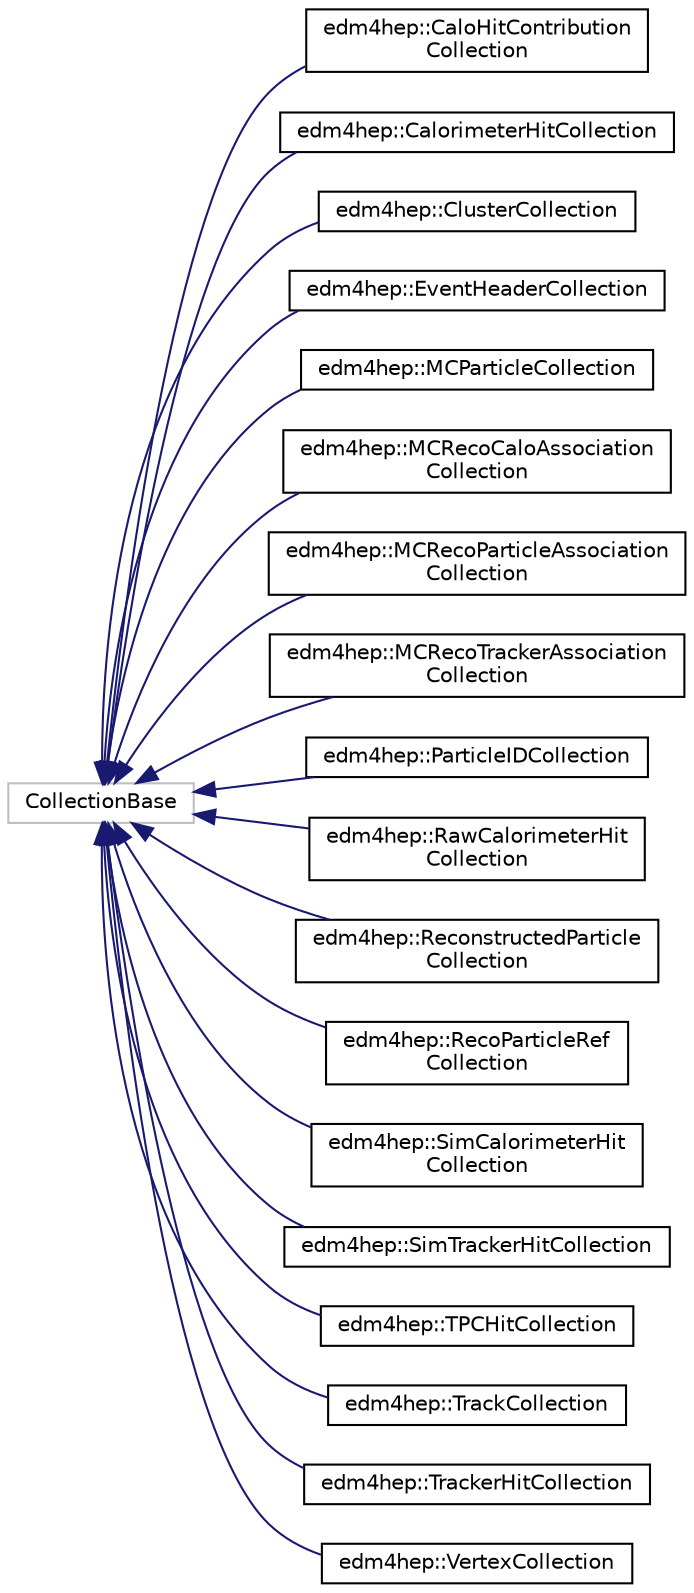 digraph "Graphical Class Hierarchy"
{
 // LATEX_PDF_SIZE
  edge [fontname="Helvetica",fontsize="10",labelfontname="Helvetica",labelfontsize="10"];
  node [fontname="Helvetica",fontsize="10",shape=record];
  rankdir="LR";
  Node110 [label="CollectionBase",height=0.2,width=0.4,color="grey75", fillcolor="white", style="filled",tooltip=" "];
  Node110 -> Node0 [dir="back",color="midnightblue",fontsize="10",style="solid",fontname="Helvetica"];
  Node0 [label="edm4hep::CaloHitContribution\lCollection",height=0.2,width=0.4,color="black", fillcolor="white", style="filled",URL="$classedm4hep_1_1_calo_hit_contribution_collection.html",tooltip="A Collection is identified by an ID."];
  Node110 -> Node112 [dir="back",color="midnightblue",fontsize="10",style="solid",fontname="Helvetica"];
  Node112 [label="edm4hep::CalorimeterHitCollection",height=0.2,width=0.4,color="black", fillcolor="white", style="filled",URL="$classedm4hep_1_1_calorimeter_hit_collection.html",tooltip="A Collection is identified by an ID."];
  Node110 -> Node113 [dir="back",color="midnightblue",fontsize="10",style="solid",fontname="Helvetica"];
  Node113 [label="edm4hep::ClusterCollection",height=0.2,width=0.4,color="black", fillcolor="white", style="filled",URL="$classedm4hep_1_1_cluster_collection.html",tooltip="A Collection is identified by an ID."];
  Node110 -> Node114 [dir="back",color="midnightblue",fontsize="10",style="solid",fontname="Helvetica"];
  Node114 [label="edm4hep::EventHeaderCollection",height=0.2,width=0.4,color="black", fillcolor="white", style="filled",URL="$classedm4hep_1_1_event_header_collection.html",tooltip="A Collection is identified by an ID."];
  Node110 -> Node115 [dir="back",color="midnightblue",fontsize="10",style="solid",fontname="Helvetica"];
  Node115 [label="edm4hep::MCParticleCollection",height=0.2,width=0.4,color="black", fillcolor="white", style="filled",URL="$classedm4hep_1_1_m_c_particle_collection.html",tooltip="A Collection is identified by an ID."];
  Node110 -> Node116 [dir="back",color="midnightblue",fontsize="10",style="solid",fontname="Helvetica"];
  Node116 [label="edm4hep::MCRecoCaloAssociation\lCollection",height=0.2,width=0.4,color="black", fillcolor="white", style="filled",URL="$classedm4hep_1_1_m_c_reco_calo_association_collection.html",tooltip="A Collection is identified by an ID."];
  Node110 -> Node117 [dir="back",color="midnightblue",fontsize="10",style="solid",fontname="Helvetica"];
  Node117 [label="edm4hep::MCRecoParticleAssociation\lCollection",height=0.2,width=0.4,color="black", fillcolor="white", style="filled",URL="$classedm4hep_1_1_m_c_reco_particle_association_collection.html",tooltip="A Collection is identified by an ID."];
  Node110 -> Node118 [dir="back",color="midnightblue",fontsize="10",style="solid",fontname="Helvetica"];
  Node118 [label="edm4hep::MCRecoTrackerAssociation\lCollection",height=0.2,width=0.4,color="black", fillcolor="white", style="filled",URL="$classedm4hep_1_1_m_c_reco_tracker_association_collection.html",tooltip="A Collection is identified by an ID."];
  Node110 -> Node119 [dir="back",color="midnightblue",fontsize="10",style="solid",fontname="Helvetica"];
  Node119 [label="edm4hep::ParticleIDCollection",height=0.2,width=0.4,color="black", fillcolor="white", style="filled",URL="$classedm4hep_1_1_particle_i_d_collection.html",tooltip="A Collection is identified by an ID."];
  Node110 -> Node120 [dir="back",color="midnightblue",fontsize="10",style="solid",fontname="Helvetica"];
  Node120 [label="edm4hep::RawCalorimeterHit\lCollection",height=0.2,width=0.4,color="black", fillcolor="white", style="filled",URL="$classedm4hep_1_1_raw_calorimeter_hit_collection.html",tooltip="A Collection is identified by an ID."];
  Node110 -> Node121 [dir="back",color="midnightblue",fontsize="10",style="solid",fontname="Helvetica"];
  Node121 [label="edm4hep::ReconstructedParticle\lCollection",height=0.2,width=0.4,color="black", fillcolor="white", style="filled",URL="$classedm4hep_1_1_reconstructed_particle_collection.html",tooltip="A Collection is identified by an ID."];
  Node110 -> Node122 [dir="back",color="midnightblue",fontsize="10",style="solid",fontname="Helvetica"];
  Node122 [label="edm4hep::RecoParticleRef\lCollection",height=0.2,width=0.4,color="black", fillcolor="white", style="filled",URL="$classedm4hep_1_1_reco_particle_ref_collection.html",tooltip="A Collection is identified by an ID."];
  Node110 -> Node123 [dir="back",color="midnightblue",fontsize="10",style="solid",fontname="Helvetica"];
  Node123 [label="edm4hep::SimCalorimeterHit\lCollection",height=0.2,width=0.4,color="black", fillcolor="white", style="filled",URL="$classedm4hep_1_1_sim_calorimeter_hit_collection.html",tooltip="A Collection is identified by an ID."];
  Node110 -> Node124 [dir="back",color="midnightblue",fontsize="10",style="solid",fontname="Helvetica"];
  Node124 [label="edm4hep::SimTrackerHitCollection",height=0.2,width=0.4,color="black", fillcolor="white", style="filled",URL="$classedm4hep_1_1_sim_tracker_hit_collection.html",tooltip="A Collection is identified by an ID."];
  Node110 -> Node125 [dir="back",color="midnightblue",fontsize="10",style="solid",fontname="Helvetica"];
  Node125 [label="edm4hep::TPCHitCollection",height=0.2,width=0.4,color="black", fillcolor="white", style="filled",URL="$classedm4hep_1_1_t_p_c_hit_collection.html",tooltip="A Collection is identified by an ID."];
  Node110 -> Node126 [dir="back",color="midnightblue",fontsize="10",style="solid",fontname="Helvetica"];
  Node126 [label="edm4hep::TrackCollection",height=0.2,width=0.4,color="black", fillcolor="white", style="filled",URL="$classedm4hep_1_1_track_collection.html",tooltip="A Collection is identified by an ID."];
  Node110 -> Node127 [dir="back",color="midnightblue",fontsize="10",style="solid",fontname="Helvetica"];
  Node127 [label="edm4hep::TrackerHitCollection",height=0.2,width=0.4,color="black", fillcolor="white", style="filled",URL="$classedm4hep_1_1_tracker_hit_collection.html",tooltip="A Collection is identified by an ID."];
  Node110 -> Node128 [dir="back",color="midnightblue",fontsize="10",style="solid",fontname="Helvetica"];
  Node128 [label="edm4hep::VertexCollection",height=0.2,width=0.4,color="black", fillcolor="white", style="filled",URL="$classedm4hep_1_1_vertex_collection.html",tooltip="A Collection is identified by an ID."];
}
